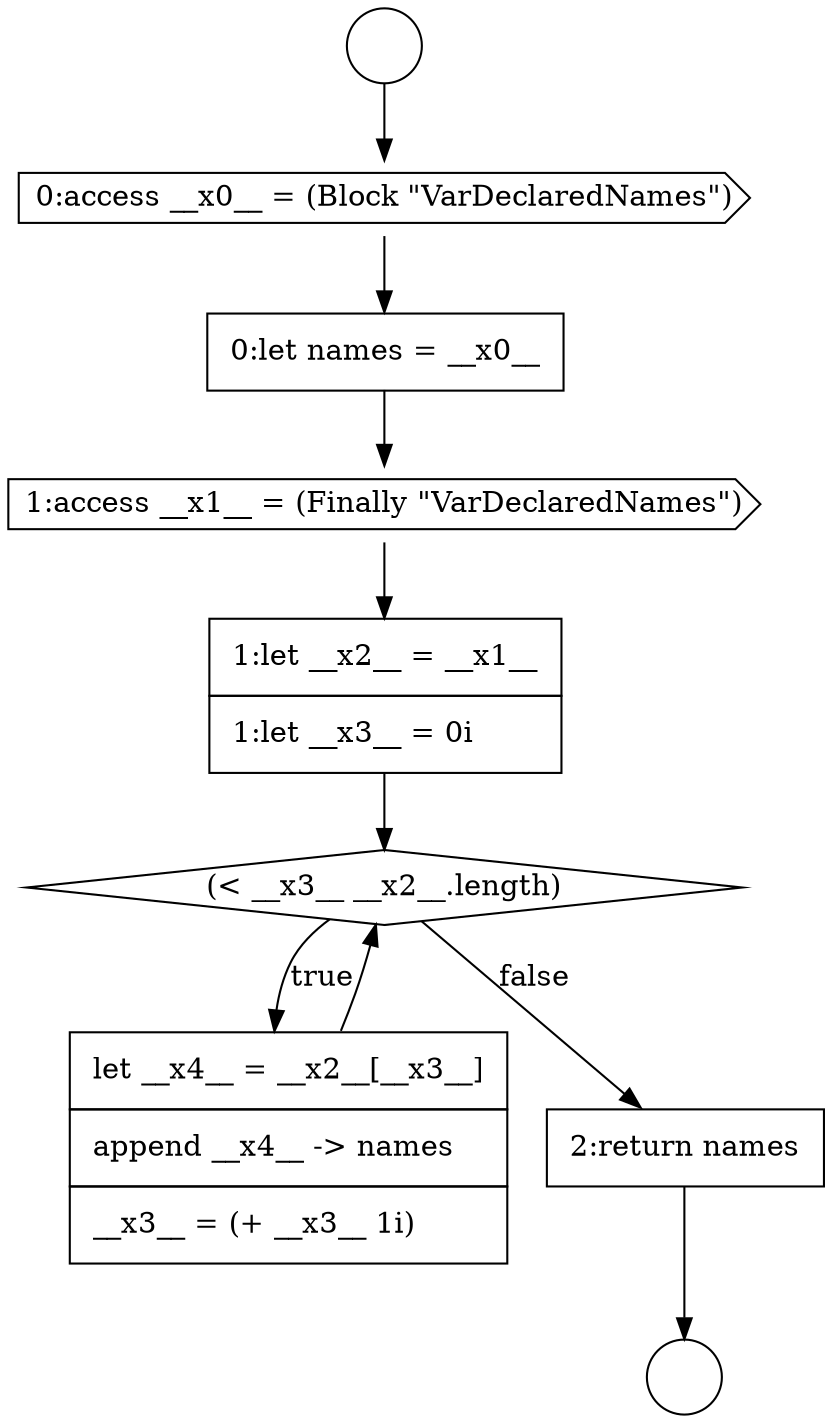 digraph {
  node7473 [shape=none, margin=0, label=<<font color="black">
    <table border="0" cellborder="1" cellspacing="0" cellpadding="10">
      <tr><td align="left">1:let __x2__ = __x1__</td></tr>
      <tr><td align="left">1:let __x3__ = 0i</td></tr>
    </table>
  </font>> color="black" fillcolor="white" style=filled]
  node7471 [shape=none, margin=0, label=<<font color="black">
    <table border="0" cellborder="1" cellspacing="0" cellpadding="10">
      <tr><td align="left">0:let names = __x0__</td></tr>
    </table>
  </font>> color="black" fillcolor="white" style=filled]
  node7468 [shape=circle label=" " color="black" fillcolor="white" style=filled]
  node7476 [shape=none, margin=0, label=<<font color="black">
    <table border="0" cellborder="1" cellspacing="0" cellpadding="10">
      <tr><td align="left">2:return names</td></tr>
    </table>
  </font>> color="black" fillcolor="white" style=filled]
  node7472 [shape=cds, label=<<font color="black">1:access __x1__ = (Finally &quot;VarDeclaredNames&quot;)</font>> color="black" fillcolor="white" style=filled]
  node7470 [shape=cds, label=<<font color="black">0:access __x0__ = (Block &quot;VarDeclaredNames&quot;)</font>> color="black" fillcolor="white" style=filled]
  node7469 [shape=circle label=" " color="black" fillcolor="white" style=filled]
  node7475 [shape=none, margin=0, label=<<font color="black">
    <table border="0" cellborder="1" cellspacing="0" cellpadding="10">
      <tr><td align="left">let __x4__ = __x2__[__x3__]</td></tr>
      <tr><td align="left">append __x4__ -&gt; names</td></tr>
      <tr><td align="left">__x3__ = (+ __x3__ 1i)</td></tr>
    </table>
  </font>> color="black" fillcolor="white" style=filled]
  node7474 [shape=diamond, label=<<font color="black">(&lt; __x3__ __x2__.length)</font>> color="black" fillcolor="white" style=filled]
  node7471 -> node7472 [ color="black"]
  node7474 -> node7475 [label=<<font color="black">true</font>> color="black"]
  node7474 -> node7476 [label=<<font color="black">false</font>> color="black"]
  node7473 -> node7474 [ color="black"]
  node7468 -> node7470 [ color="black"]
  node7470 -> node7471 [ color="black"]
  node7472 -> node7473 [ color="black"]
  node7476 -> node7469 [ color="black"]
  node7475 -> node7474 [ color="black"]
}
